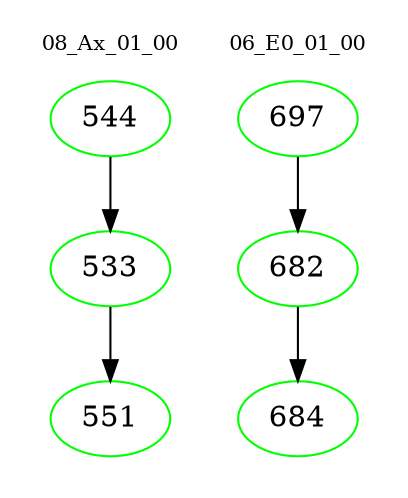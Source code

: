 digraph{
subgraph cluster_0 {
color = white
label = "08_Ax_01_00";
fontsize=10;
T0_544 [label="544", color="green"]
T0_544 -> T0_533 [color="black"]
T0_533 [label="533", color="green"]
T0_533 -> T0_551 [color="black"]
T0_551 [label="551", color="green"]
}
subgraph cluster_1 {
color = white
label = "06_E0_01_00";
fontsize=10;
T1_697 [label="697", color="green"]
T1_697 -> T1_682 [color="black"]
T1_682 [label="682", color="green"]
T1_682 -> T1_684 [color="black"]
T1_684 [label="684", color="green"]
}
}
